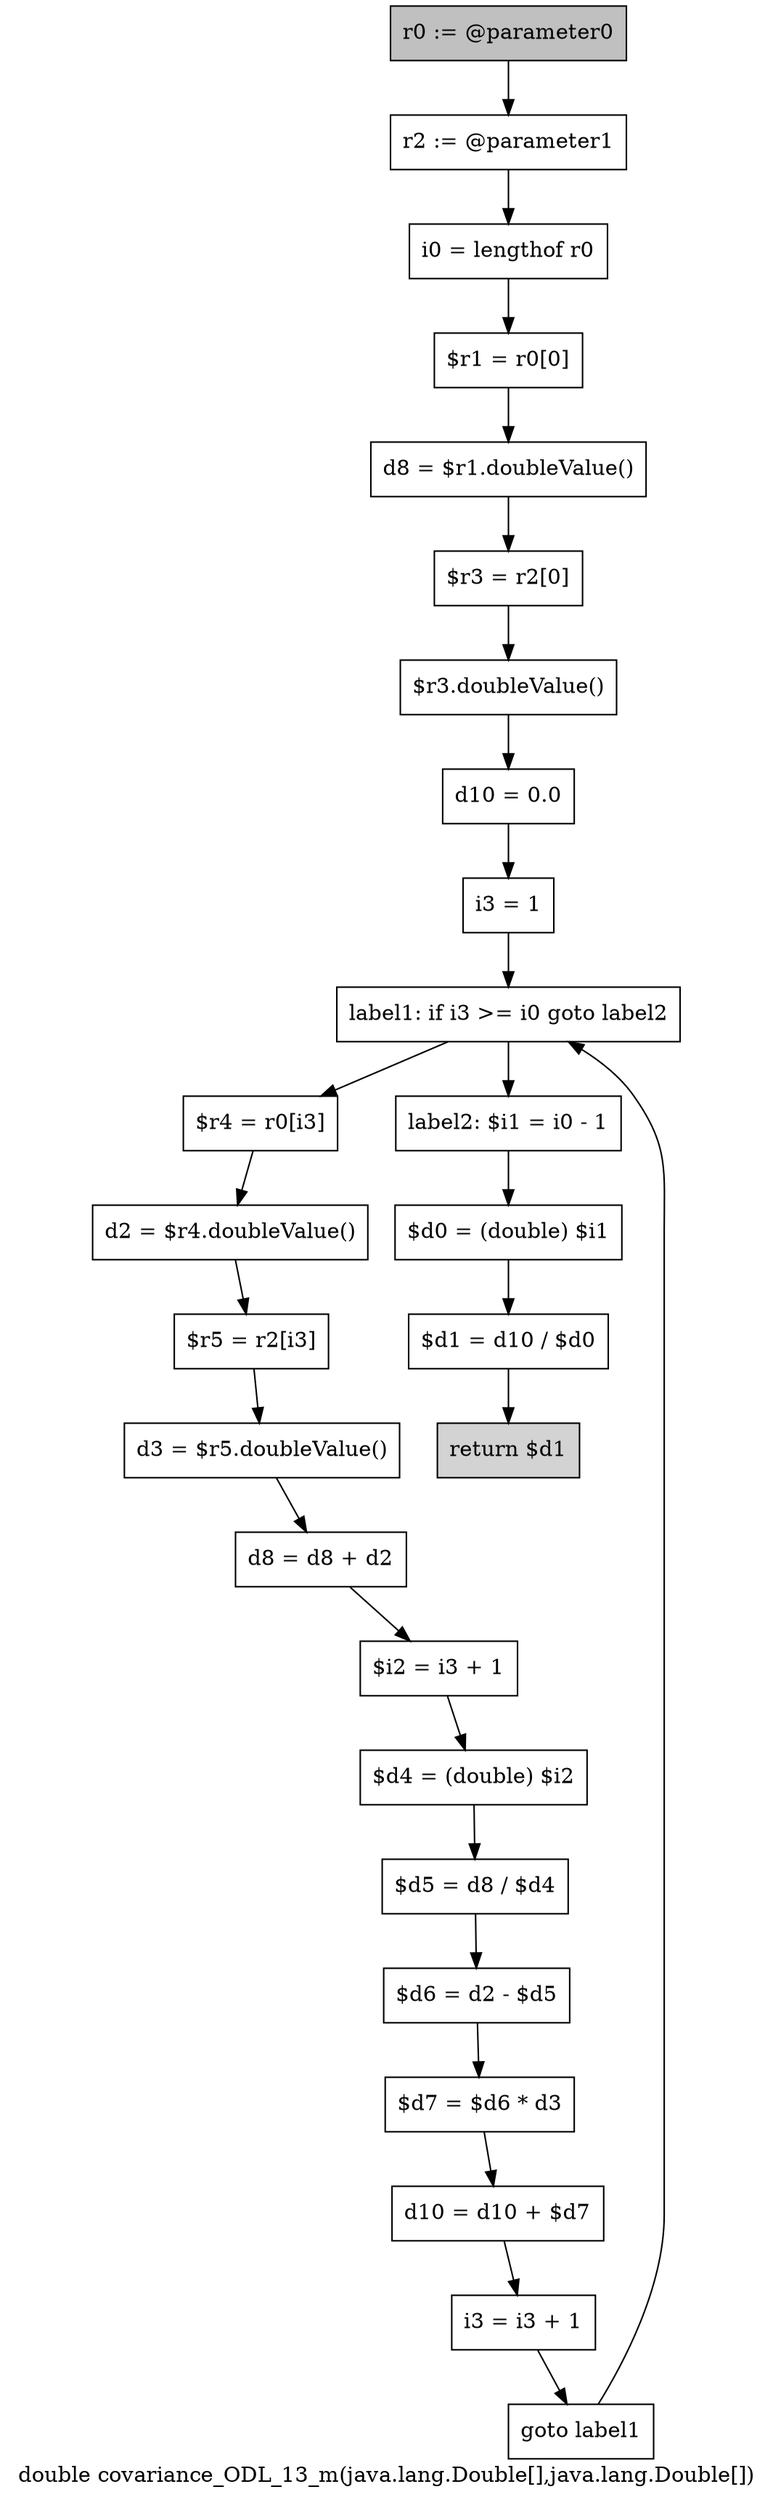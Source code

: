 digraph "double covariance_ODL_13_m(java.lang.Double[],java.lang.Double[])" {
    label="double covariance_ODL_13_m(java.lang.Double[],java.lang.Double[])";
    node [shape=box];
    "0" [style=filled,fillcolor=gray,label="r0 := @parameter0",];
    "1" [label="r2 := @parameter1",];
    "0"->"1";
    "2" [label="i0 = lengthof r0",];
    "1"->"2";
    "3" [label="$r1 = r0[0]",];
    "2"->"3";
    "4" [label="d8 = $r1.doubleValue()",];
    "3"->"4";
    "5" [label="$r3 = r2[0]",];
    "4"->"5";
    "6" [label="$r3.doubleValue()",];
    "5"->"6";
    "7" [label="d10 = 0.0",];
    "6"->"7";
    "8" [label="i3 = 1",];
    "7"->"8";
    "9" [label="label1: if i3 >= i0 goto label2",];
    "8"->"9";
    "10" [label="$r4 = r0[i3]",];
    "9"->"10";
    "23" [label="label2: $i1 = i0 - 1",];
    "9"->"23";
    "11" [label="d2 = $r4.doubleValue()",];
    "10"->"11";
    "12" [label="$r5 = r2[i3]",];
    "11"->"12";
    "13" [label="d3 = $r5.doubleValue()",];
    "12"->"13";
    "14" [label="d8 = d8 + d2",];
    "13"->"14";
    "15" [label="$i2 = i3 + 1",];
    "14"->"15";
    "16" [label="$d4 = (double) $i2",];
    "15"->"16";
    "17" [label="$d5 = d8 / $d4",];
    "16"->"17";
    "18" [label="$d6 = d2 - $d5",];
    "17"->"18";
    "19" [label="$d7 = $d6 * d3",];
    "18"->"19";
    "20" [label="d10 = d10 + $d7",];
    "19"->"20";
    "21" [label="i3 = i3 + 1",];
    "20"->"21";
    "22" [label="goto label1",];
    "21"->"22";
    "22"->"9";
    "24" [label="$d0 = (double) $i1",];
    "23"->"24";
    "25" [label="$d1 = d10 / $d0",];
    "24"->"25";
    "26" [style=filled,fillcolor=lightgray,label="return $d1",];
    "25"->"26";
}
